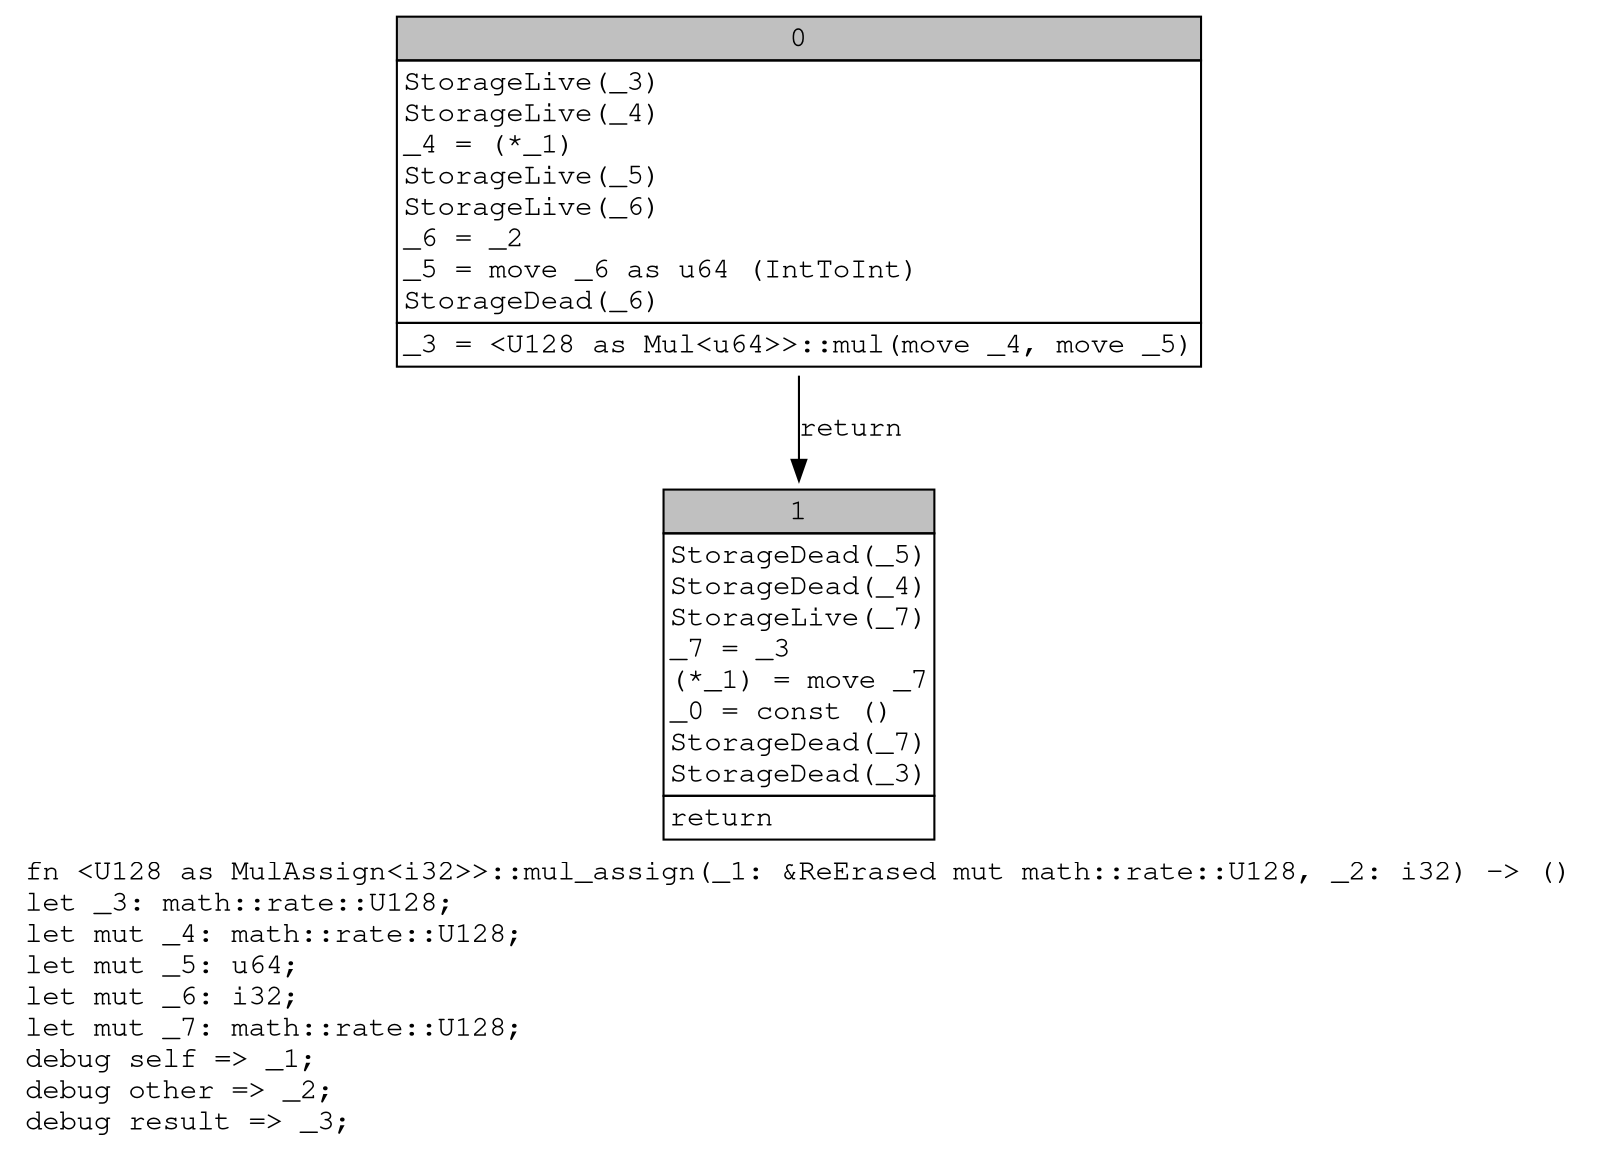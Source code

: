 digraph Mir_0_1785 {
    graph [fontname="Courier, monospace"];
    node [fontname="Courier, monospace"];
    edge [fontname="Courier, monospace"];
    label=<fn &lt;U128 as MulAssign&lt;i32&gt;&gt;::mul_assign(_1: &amp;ReErased mut math::rate::U128, _2: i32) -&gt; ()<br align="left"/>let _3: math::rate::U128;<br align="left"/>let mut _4: math::rate::U128;<br align="left"/>let mut _5: u64;<br align="left"/>let mut _6: i32;<br align="left"/>let mut _7: math::rate::U128;<br align="left"/>debug self =&gt; _1;<br align="left"/>debug other =&gt; _2;<br align="left"/>debug result =&gt; _3;<br align="left"/>>;
    bb0__0_1785 [shape="none", label=<<table border="0" cellborder="1" cellspacing="0"><tr><td bgcolor="gray" align="center" colspan="1">0</td></tr><tr><td align="left" balign="left">StorageLive(_3)<br/>StorageLive(_4)<br/>_4 = (*_1)<br/>StorageLive(_5)<br/>StorageLive(_6)<br/>_6 = _2<br/>_5 = move _6 as u64 (IntToInt)<br/>StorageDead(_6)<br/></td></tr><tr><td align="left">_3 = &lt;U128 as Mul&lt;u64&gt;&gt;::mul(move _4, move _5)</td></tr></table>>];
    bb1__0_1785 [shape="none", label=<<table border="0" cellborder="1" cellspacing="0"><tr><td bgcolor="gray" align="center" colspan="1">1</td></tr><tr><td align="left" balign="left">StorageDead(_5)<br/>StorageDead(_4)<br/>StorageLive(_7)<br/>_7 = _3<br/>(*_1) = move _7<br/>_0 = const ()<br/>StorageDead(_7)<br/>StorageDead(_3)<br/></td></tr><tr><td align="left">return</td></tr></table>>];
    bb0__0_1785 -> bb1__0_1785 [label="return"];
}
